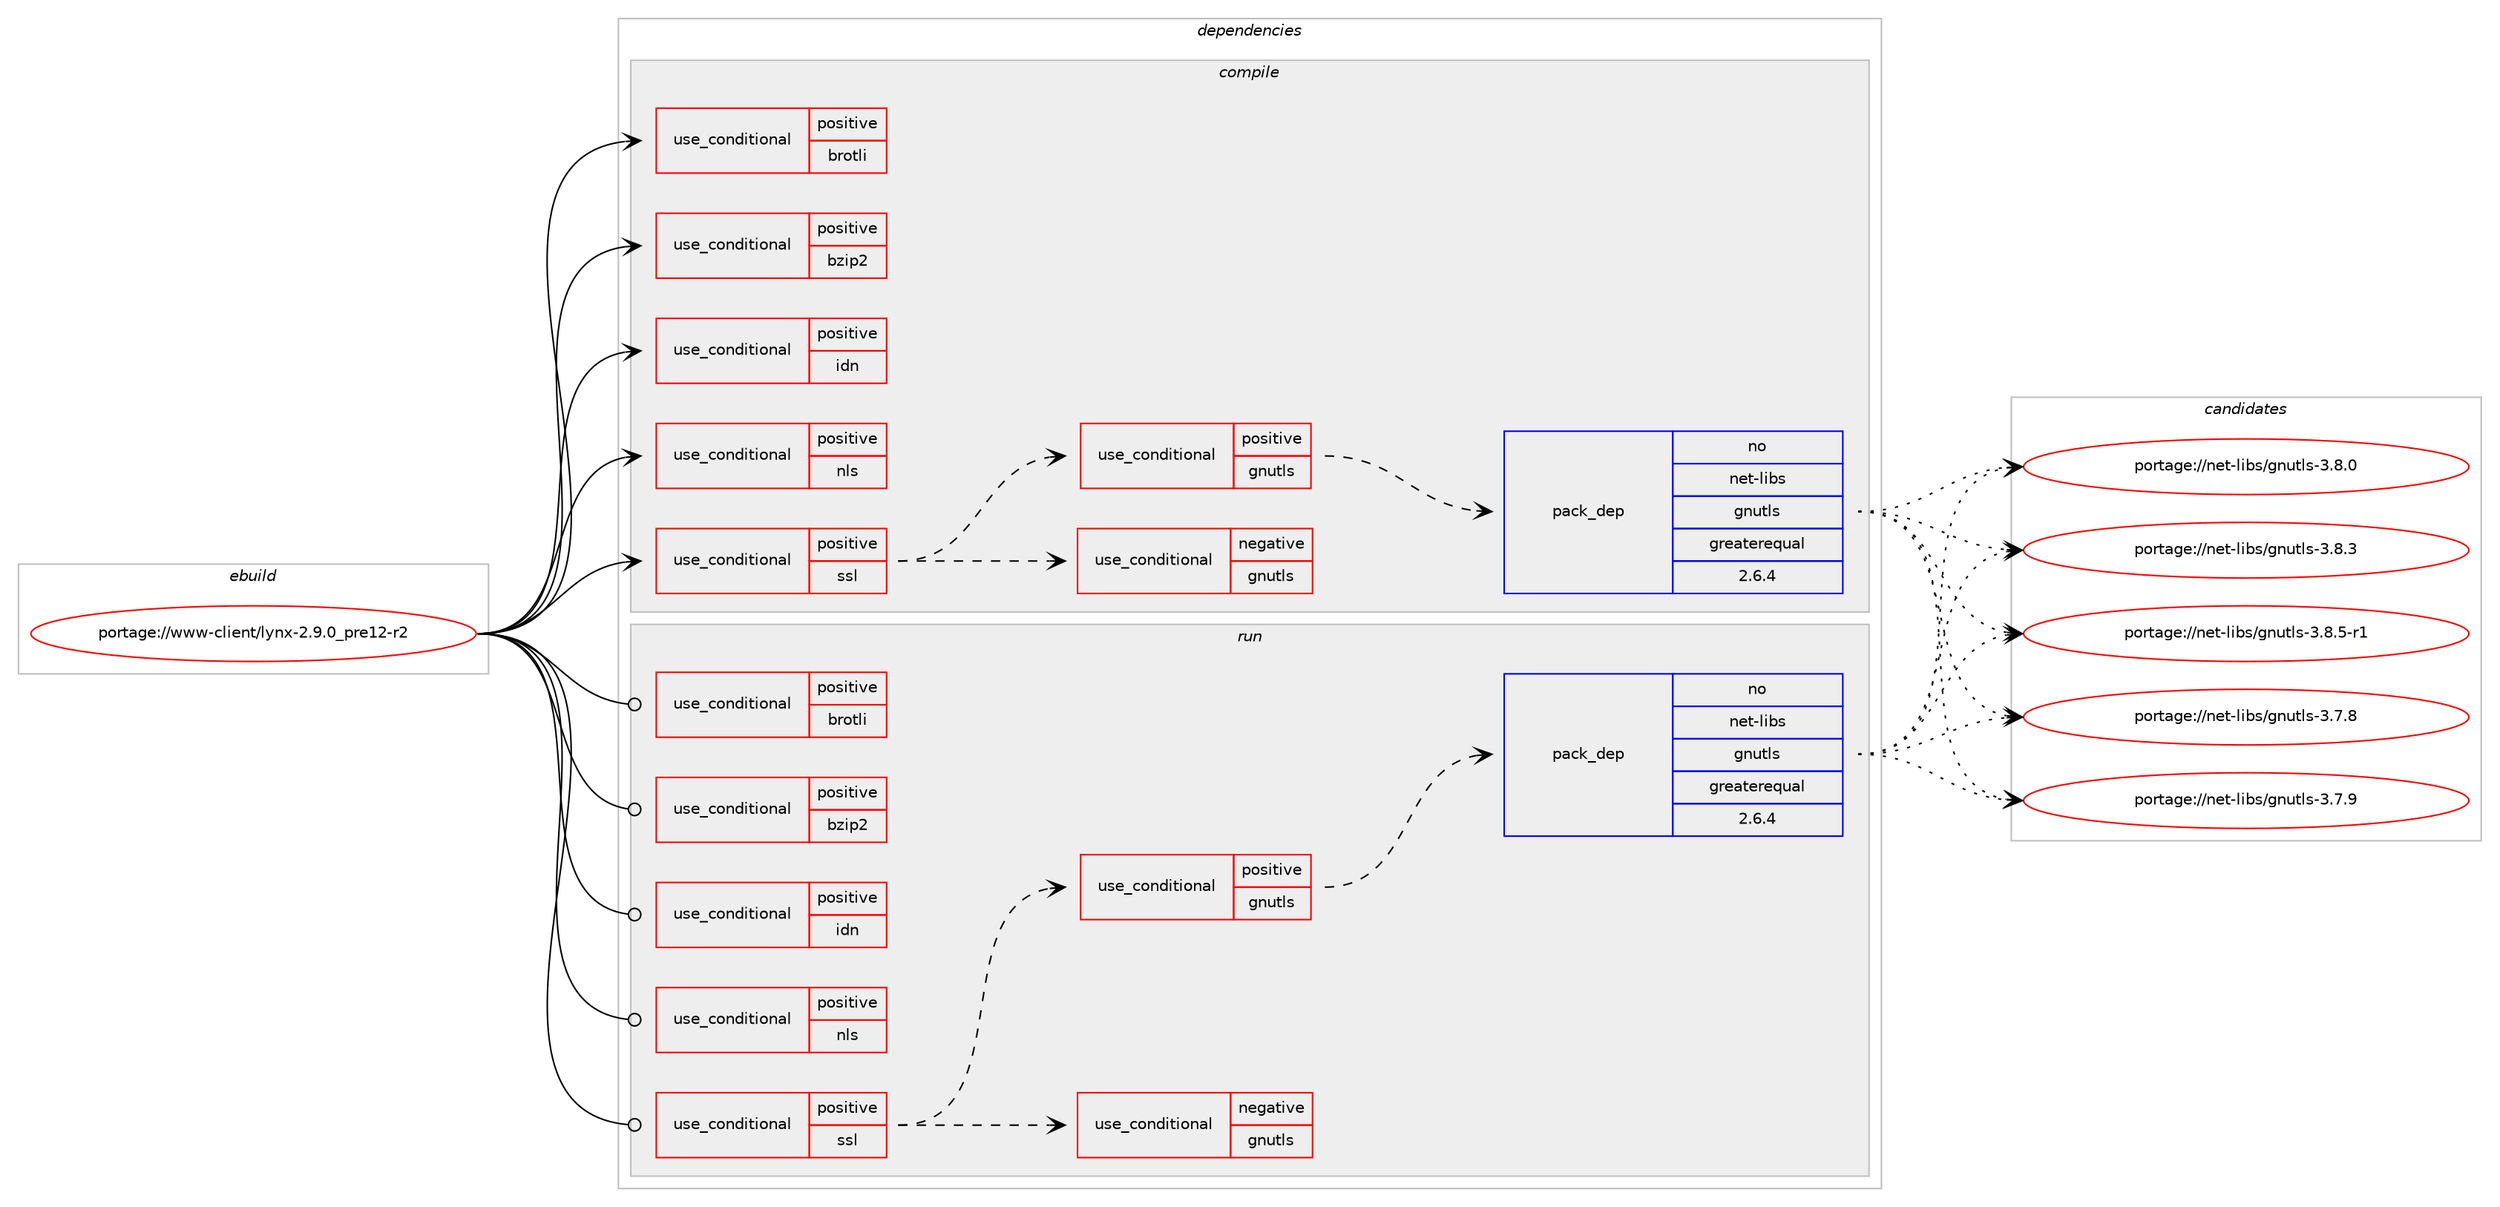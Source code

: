 digraph prolog {

# *************
# Graph options
# *************

newrank=true;
concentrate=true;
compound=true;
graph [rankdir=LR,fontname=Helvetica,fontsize=10,ranksep=1.5];#, ranksep=2.5, nodesep=0.2];
edge  [arrowhead=vee];
node  [fontname=Helvetica,fontsize=10];

# **********
# The ebuild
# **********

subgraph cluster_leftcol {
color=gray;
rank=same;
label=<<i>ebuild</i>>;
id [label="portage://www-client/lynx-2.9.0_pre12-r2", color=red, width=4, href="../www-client/lynx-2.9.0_pre12-r2.svg"];
}

# ****************
# The dependencies
# ****************

subgraph cluster_midcol {
color=gray;
label=<<i>dependencies</i>>;
subgraph cluster_compile {
fillcolor="#eeeeee";
style=filled;
label=<<i>compile</i>>;
subgraph cond117270 {
dependency225926 [label=<<TABLE BORDER="0" CELLBORDER="1" CELLSPACING="0" CELLPADDING="4"><TR><TD ROWSPAN="3" CELLPADDING="10">use_conditional</TD></TR><TR><TD>positive</TD></TR><TR><TD>brotli</TD></TR></TABLE>>, shape=none, color=red];
# *** BEGIN UNKNOWN DEPENDENCY TYPE (TODO) ***
# dependency225926 -> package_dependency(portage://www-client/lynx-2.9.0_pre12-r2,install,no,app-arch,brotli,none,[,,],any_same_slot,[])
# *** END UNKNOWN DEPENDENCY TYPE (TODO) ***

}
id:e -> dependency225926:w [weight=20,style="solid",arrowhead="vee"];
subgraph cond117271 {
dependency225927 [label=<<TABLE BORDER="0" CELLBORDER="1" CELLSPACING="0" CELLPADDING="4"><TR><TD ROWSPAN="3" CELLPADDING="10">use_conditional</TD></TR><TR><TD>positive</TD></TR><TR><TD>bzip2</TD></TR></TABLE>>, shape=none, color=red];
# *** BEGIN UNKNOWN DEPENDENCY TYPE (TODO) ***
# dependency225927 -> package_dependency(portage://www-client/lynx-2.9.0_pre12-r2,install,no,app-arch,bzip2,none,[,,],[],[])
# *** END UNKNOWN DEPENDENCY TYPE (TODO) ***

}
id:e -> dependency225927:w [weight=20,style="solid",arrowhead="vee"];
subgraph cond117272 {
dependency225928 [label=<<TABLE BORDER="0" CELLBORDER="1" CELLSPACING="0" CELLPADDING="4"><TR><TD ROWSPAN="3" CELLPADDING="10">use_conditional</TD></TR><TR><TD>positive</TD></TR><TR><TD>idn</TD></TR></TABLE>>, shape=none, color=red];
# *** BEGIN UNKNOWN DEPENDENCY TYPE (TODO) ***
# dependency225928 -> package_dependency(portage://www-client/lynx-2.9.0_pre12-r2,install,no,net-dns,libidn2,none,[,,],any_same_slot,[])
# *** END UNKNOWN DEPENDENCY TYPE (TODO) ***

}
id:e -> dependency225928:w [weight=20,style="solid",arrowhead="vee"];
subgraph cond117273 {
dependency225929 [label=<<TABLE BORDER="0" CELLBORDER="1" CELLSPACING="0" CELLPADDING="4"><TR><TD ROWSPAN="3" CELLPADDING="10">use_conditional</TD></TR><TR><TD>positive</TD></TR><TR><TD>nls</TD></TR></TABLE>>, shape=none, color=red];
# *** BEGIN UNKNOWN DEPENDENCY TYPE (TODO) ***
# dependency225929 -> package_dependency(portage://www-client/lynx-2.9.0_pre12-r2,install,no,virtual,libintl,none,[,,],[],[])
# *** END UNKNOWN DEPENDENCY TYPE (TODO) ***

}
id:e -> dependency225929:w [weight=20,style="solid",arrowhead="vee"];
subgraph cond117274 {
dependency225930 [label=<<TABLE BORDER="0" CELLBORDER="1" CELLSPACING="0" CELLPADDING="4"><TR><TD ROWSPAN="3" CELLPADDING="10">use_conditional</TD></TR><TR><TD>positive</TD></TR><TR><TD>ssl</TD></TR></TABLE>>, shape=none, color=red];
subgraph cond117275 {
dependency225931 [label=<<TABLE BORDER="0" CELLBORDER="1" CELLSPACING="0" CELLPADDING="4"><TR><TD ROWSPAN="3" CELLPADDING="10">use_conditional</TD></TR><TR><TD>negative</TD></TR><TR><TD>gnutls</TD></TR></TABLE>>, shape=none, color=red];
# *** BEGIN UNKNOWN DEPENDENCY TYPE (TODO) ***
# dependency225931 -> package_dependency(portage://www-client/lynx-2.9.0_pre12-r2,install,no,dev-libs,openssl,none,[,,],any_same_slot,[])
# *** END UNKNOWN DEPENDENCY TYPE (TODO) ***

}
dependency225930:e -> dependency225931:w [weight=20,style="dashed",arrowhead="vee"];
subgraph cond117276 {
dependency225932 [label=<<TABLE BORDER="0" CELLBORDER="1" CELLSPACING="0" CELLPADDING="4"><TR><TD ROWSPAN="3" CELLPADDING="10">use_conditional</TD></TR><TR><TD>positive</TD></TR><TR><TD>gnutls</TD></TR></TABLE>>, shape=none, color=red];
# *** BEGIN UNKNOWN DEPENDENCY TYPE (TODO) ***
# dependency225932 -> package_dependency(portage://www-client/lynx-2.9.0_pre12-r2,install,no,dev-libs,libgcrypt,none,[,,],any_same_slot,[])
# *** END UNKNOWN DEPENDENCY TYPE (TODO) ***

subgraph pack105377 {
dependency225933 [label=<<TABLE BORDER="0" CELLBORDER="1" CELLSPACING="0" CELLPADDING="4" WIDTH="220"><TR><TD ROWSPAN="6" CELLPADDING="30">pack_dep</TD></TR><TR><TD WIDTH="110">no</TD></TR><TR><TD>net-libs</TD></TR><TR><TD>gnutls</TD></TR><TR><TD>greaterequal</TD></TR><TR><TD>2.6.4</TD></TR></TABLE>>, shape=none, color=blue];
}
dependency225932:e -> dependency225933:w [weight=20,style="dashed",arrowhead="vee"];
}
dependency225930:e -> dependency225932:w [weight=20,style="dashed",arrowhead="vee"];
}
id:e -> dependency225930:w [weight=20,style="solid",arrowhead="vee"];
# *** BEGIN UNKNOWN DEPENDENCY TYPE (TODO) ***
# id -> package_dependency(portage://www-client/lynx-2.9.0_pre12-r2,install,no,sys-libs,ncurses,none,[,,],any_same_slot,[use(enable(unicode),positive)])
# *** END UNKNOWN DEPENDENCY TYPE (TODO) ***

# *** BEGIN UNKNOWN DEPENDENCY TYPE (TODO) ***
# id -> package_dependency(portage://www-client/lynx-2.9.0_pre12-r2,install,no,sys-libs,zlib,none,[,,],[],[])
# *** END UNKNOWN DEPENDENCY TYPE (TODO) ***

}
subgraph cluster_compileandrun {
fillcolor="#eeeeee";
style=filled;
label=<<i>compile and run</i>>;
}
subgraph cluster_run {
fillcolor="#eeeeee";
style=filled;
label=<<i>run</i>>;
subgraph cond117277 {
dependency225934 [label=<<TABLE BORDER="0" CELLBORDER="1" CELLSPACING="0" CELLPADDING="4"><TR><TD ROWSPAN="3" CELLPADDING="10">use_conditional</TD></TR><TR><TD>positive</TD></TR><TR><TD>brotli</TD></TR></TABLE>>, shape=none, color=red];
# *** BEGIN UNKNOWN DEPENDENCY TYPE (TODO) ***
# dependency225934 -> package_dependency(portage://www-client/lynx-2.9.0_pre12-r2,run,no,app-arch,brotli,none,[,,],any_same_slot,[])
# *** END UNKNOWN DEPENDENCY TYPE (TODO) ***

}
id:e -> dependency225934:w [weight=20,style="solid",arrowhead="odot"];
subgraph cond117278 {
dependency225935 [label=<<TABLE BORDER="0" CELLBORDER="1" CELLSPACING="0" CELLPADDING="4"><TR><TD ROWSPAN="3" CELLPADDING="10">use_conditional</TD></TR><TR><TD>positive</TD></TR><TR><TD>bzip2</TD></TR></TABLE>>, shape=none, color=red];
# *** BEGIN UNKNOWN DEPENDENCY TYPE (TODO) ***
# dependency225935 -> package_dependency(portage://www-client/lynx-2.9.0_pre12-r2,run,no,app-arch,bzip2,none,[,,],[],[])
# *** END UNKNOWN DEPENDENCY TYPE (TODO) ***

}
id:e -> dependency225935:w [weight=20,style="solid",arrowhead="odot"];
subgraph cond117279 {
dependency225936 [label=<<TABLE BORDER="0" CELLBORDER="1" CELLSPACING="0" CELLPADDING="4"><TR><TD ROWSPAN="3" CELLPADDING="10">use_conditional</TD></TR><TR><TD>positive</TD></TR><TR><TD>idn</TD></TR></TABLE>>, shape=none, color=red];
# *** BEGIN UNKNOWN DEPENDENCY TYPE (TODO) ***
# dependency225936 -> package_dependency(portage://www-client/lynx-2.9.0_pre12-r2,run,no,net-dns,libidn2,none,[,,],any_same_slot,[])
# *** END UNKNOWN DEPENDENCY TYPE (TODO) ***

}
id:e -> dependency225936:w [weight=20,style="solid",arrowhead="odot"];
subgraph cond117280 {
dependency225937 [label=<<TABLE BORDER="0" CELLBORDER="1" CELLSPACING="0" CELLPADDING="4"><TR><TD ROWSPAN="3" CELLPADDING="10">use_conditional</TD></TR><TR><TD>positive</TD></TR><TR><TD>nls</TD></TR></TABLE>>, shape=none, color=red];
# *** BEGIN UNKNOWN DEPENDENCY TYPE (TODO) ***
# dependency225937 -> package_dependency(portage://www-client/lynx-2.9.0_pre12-r2,run,no,virtual,libintl,none,[,,],[],[])
# *** END UNKNOWN DEPENDENCY TYPE (TODO) ***

}
id:e -> dependency225937:w [weight=20,style="solid",arrowhead="odot"];
subgraph cond117281 {
dependency225938 [label=<<TABLE BORDER="0" CELLBORDER="1" CELLSPACING="0" CELLPADDING="4"><TR><TD ROWSPAN="3" CELLPADDING="10">use_conditional</TD></TR><TR><TD>positive</TD></TR><TR><TD>ssl</TD></TR></TABLE>>, shape=none, color=red];
subgraph cond117282 {
dependency225939 [label=<<TABLE BORDER="0" CELLBORDER="1" CELLSPACING="0" CELLPADDING="4"><TR><TD ROWSPAN="3" CELLPADDING="10">use_conditional</TD></TR><TR><TD>negative</TD></TR><TR><TD>gnutls</TD></TR></TABLE>>, shape=none, color=red];
# *** BEGIN UNKNOWN DEPENDENCY TYPE (TODO) ***
# dependency225939 -> package_dependency(portage://www-client/lynx-2.9.0_pre12-r2,run,no,dev-libs,openssl,none,[,,],any_same_slot,[])
# *** END UNKNOWN DEPENDENCY TYPE (TODO) ***

}
dependency225938:e -> dependency225939:w [weight=20,style="dashed",arrowhead="vee"];
subgraph cond117283 {
dependency225940 [label=<<TABLE BORDER="0" CELLBORDER="1" CELLSPACING="0" CELLPADDING="4"><TR><TD ROWSPAN="3" CELLPADDING="10">use_conditional</TD></TR><TR><TD>positive</TD></TR><TR><TD>gnutls</TD></TR></TABLE>>, shape=none, color=red];
# *** BEGIN UNKNOWN DEPENDENCY TYPE (TODO) ***
# dependency225940 -> package_dependency(portage://www-client/lynx-2.9.0_pre12-r2,run,no,dev-libs,libgcrypt,none,[,,],any_same_slot,[])
# *** END UNKNOWN DEPENDENCY TYPE (TODO) ***

subgraph pack105378 {
dependency225941 [label=<<TABLE BORDER="0" CELLBORDER="1" CELLSPACING="0" CELLPADDING="4" WIDTH="220"><TR><TD ROWSPAN="6" CELLPADDING="30">pack_dep</TD></TR><TR><TD WIDTH="110">no</TD></TR><TR><TD>net-libs</TD></TR><TR><TD>gnutls</TD></TR><TR><TD>greaterequal</TD></TR><TR><TD>2.6.4</TD></TR></TABLE>>, shape=none, color=blue];
}
dependency225940:e -> dependency225941:w [weight=20,style="dashed",arrowhead="vee"];
}
dependency225938:e -> dependency225940:w [weight=20,style="dashed",arrowhead="vee"];
}
id:e -> dependency225938:w [weight=20,style="solid",arrowhead="odot"];
# *** BEGIN UNKNOWN DEPENDENCY TYPE (TODO) ***
# id -> package_dependency(portage://www-client/lynx-2.9.0_pre12-r2,run,no,sys-libs,ncurses,none,[,,],any_same_slot,[use(enable(unicode),positive)])
# *** END UNKNOWN DEPENDENCY TYPE (TODO) ***

# *** BEGIN UNKNOWN DEPENDENCY TYPE (TODO) ***
# id -> package_dependency(portage://www-client/lynx-2.9.0_pre12-r2,run,no,sys-libs,zlib,none,[,,],[],[])
# *** END UNKNOWN DEPENDENCY TYPE (TODO) ***

}
}

# **************
# The candidates
# **************

subgraph cluster_choices {
rank=same;
color=gray;
label=<<i>candidates</i>>;

subgraph choice105377 {
color=black;
nodesep=1;
choice110101116451081059811547103110117116108115455146554656 [label="portage://net-libs/gnutls-3.7.8", color=red, width=4,href="../net-libs/gnutls-3.7.8.svg"];
choice110101116451081059811547103110117116108115455146554657 [label="portage://net-libs/gnutls-3.7.9", color=red, width=4,href="../net-libs/gnutls-3.7.9.svg"];
choice110101116451081059811547103110117116108115455146564648 [label="portage://net-libs/gnutls-3.8.0", color=red, width=4,href="../net-libs/gnutls-3.8.0.svg"];
choice110101116451081059811547103110117116108115455146564651 [label="portage://net-libs/gnutls-3.8.3", color=red, width=4,href="../net-libs/gnutls-3.8.3.svg"];
choice1101011164510810598115471031101171161081154551465646534511449 [label="portage://net-libs/gnutls-3.8.5-r1", color=red, width=4,href="../net-libs/gnutls-3.8.5-r1.svg"];
dependency225933:e -> choice110101116451081059811547103110117116108115455146554656:w [style=dotted,weight="100"];
dependency225933:e -> choice110101116451081059811547103110117116108115455146554657:w [style=dotted,weight="100"];
dependency225933:e -> choice110101116451081059811547103110117116108115455146564648:w [style=dotted,weight="100"];
dependency225933:e -> choice110101116451081059811547103110117116108115455146564651:w [style=dotted,weight="100"];
dependency225933:e -> choice1101011164510810598115471031101171161081154551465646534511449:w [style=dotted,weight="100"];
}
subgraph choice105378 {
color=black;
nodesep=1;
choice110101116451081059811547103110117116108115455146554656 [label="portage://net-libs/gnutls-3.7.8", color=red, width=4,href="../net-libs/gnutls-3.7.8.svg"];
choice110101116451081059811547103110117116108115455146554657 [label="portage://net-libs/gnutls-3.7.9", color=red, width=4,href="../net-libs/gnutls-3.7.9.svg"];
choice110101116451081059811547103110117116108115455146564648 [label="portage://net-libs/gnutls-3.8.0", color=red, width=4,href="../net-libs/gnutls-3.8.0.svg"];
choice110101116451081059811547103110117116108115455146564651 [label="portage://net-libs/gnutls-3.8.3", color=red, width=4,href="../net-libs/gnutls-3.8.3.svg"];
choice1101011164510810598115471031101171161081154551465646534511449 [label="portage://net-libs/gnutls-3.8.5-r1", color=red, width=4,href="../net-libs/gnutls-3.8.5-r1.svg"];
dependency225941:e -> choice110101116451081059811547103110117116108115455146554656:w [style=dotted,weight="100"];
dependency225941:e -> choice110101116451081059811547103110117116108115455146554657:w [style=dotted,weight="100"];
dependency225941:e -> choice110101116451081059811547103110117116108115455146564648:w [style=dotted,weight="100"];
dependency225941:e -> choice110101116451081059811547103110117116108115455146564651:w [style=dotted,weight="100"];
dependency225941:e -> choice1101011164510810598115471031101171161081154551465646534511449:w [style=dotted,weight="100"];
}
}

}
